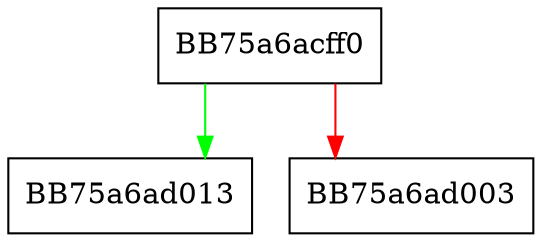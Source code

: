digraph GetFileAttributesW {
  node [shape="box"];
  graph [splines=ortho];
  BB75a6acff0 -> BB75a6ad013 [color="green"];
  BB75a6acff0 -> BB75a6ad003 [color="red"];
}